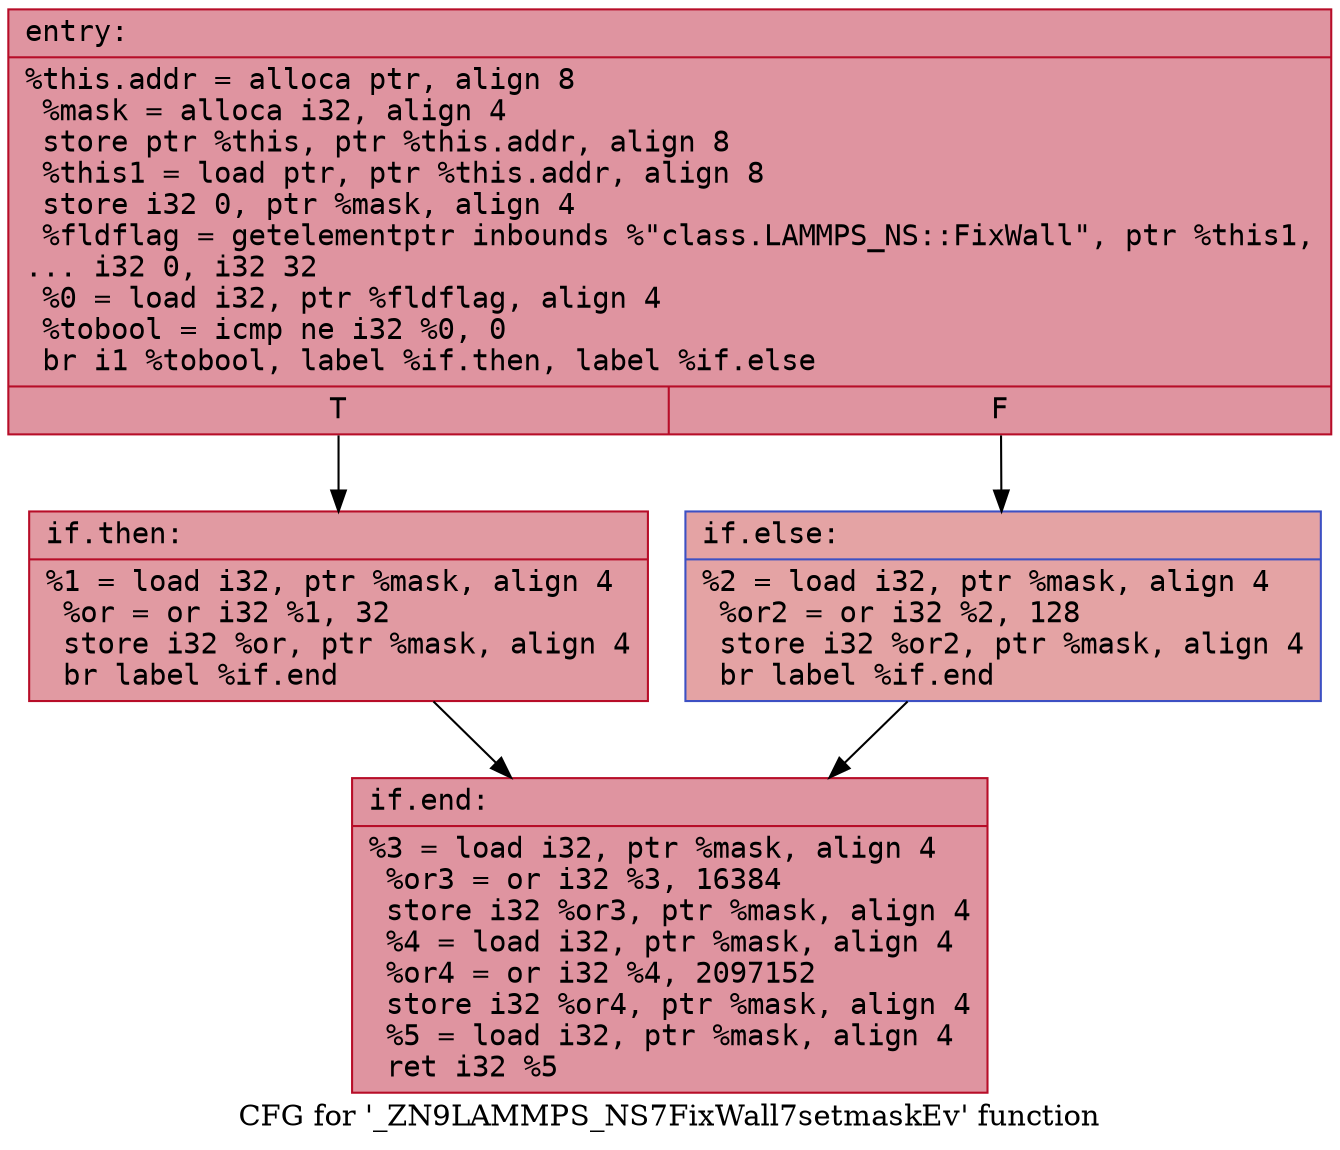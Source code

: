digraph "CFG for '_ZN9LAMMPS_NS7FixWall7setmaskEv' function" {
	label="CFG for '_ZN9LAMMPS_NS7FixWall7setmaskEv' function";

	Node0x55fe975c09b0 [shape=record,color="#b70d28ff", style=filled, fillcolor="#b70d2870" fontname="Courier",label="{entry:\l|  %this.addr = alloca ptr, align 8\l  %mask = alloca i32, align 4\l  store ptr %this, ptr %this.addr, align 8\l  %this1 = load ptr, ptr %this.addr, align 8\l  store i32 0, ptr %mask, align 4\l  %fldflag = getelementptr inbounds %\"class.LAMMPS_NS::FixWall\", ptr %this1,\l... i32 0, i32 32\l  %0 = load i32, ptr %fldflag, align 4\l  %tobool = icmp ne i32 %0, 0\l  br i1 %tobool, label %if.then, label %if.else\l|{<s0>T|<s1>F}}"];
	Node0x55fe975c09b0:s0 -> Node0x55fe975c0df0[tooltip="entry -> if.then\nProbability 62.50%" ];
	Node0x55fe975c09b0:s1 -> Node0x55fe975c0e60[tooltip="entry -> if.else\nProbability 37.50%" ];
	Node0x55fe975c0df0 [shape=record,color="#b70d28ff", style=filled, fillcolor="#bb1b2c70" fontname="Courier",label="{if.then:\l|  %1 = load i32, ptr %mask, align 4\l  %or = or i32 %1, 32\l  store i32 %or, ptr %mask, align 4\l  br label %if.end\l}"];
	Node0x55fe975c0df0 -> Node0x55fe975c1150[tooltip="if.then -> if.end\nProbability 100.00%" ];
	Node0x55fe975c0e60 [shape=record,color="#3d50c3ff", style=filled, fillcolor="#c32e3170" fontname="Courier",label="{if.else:\l|  %2 = load i32, ptr %mask, align 4\l  %or2 = or i32 %2, 128\l  store i32 %or2, ptr %mask, align 4\l  br label %if.end\l}"];
	Node0x55fe975c0e60 -> Node0x55fe975c1150[tooltip="if.else -> if.end\nProbability 100.00%" ];
	Node0x55fe975c1150 [shape=record,color="#b70d28ff", style=filled, fillcolor="#b70d2870" fontname="Courier",label="{if.end:\l|  %3 = load i32, ptr %mask, align 4\l  %or3 = or i32 %3, 16384\l  store i32 %or3, ptr %mask, align 4\l  %4 = load i32, ptr %mask, align 4\l  %or4 = or i32 %4, 2097152\l  store i32 %or4, ptr %mask, align 4\l  %5 = load i32, ptr %mask, align 4\l  ret i32 %5\l}"];
}
